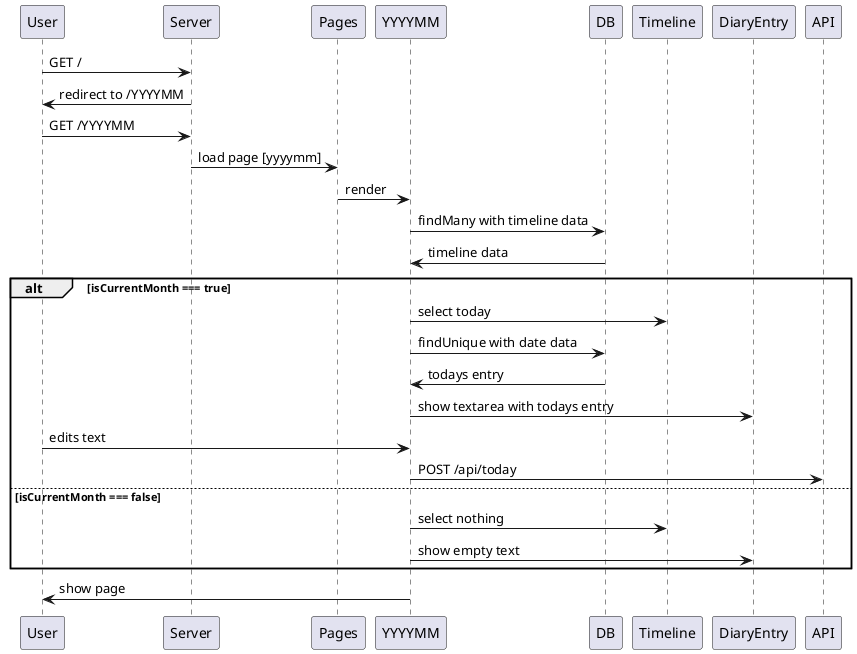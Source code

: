 @startuml
'https://plantuml.com/sequence-diagram

User -> Server: GET /
Server -> User: redirect to /YYYYMM

User -> Server: GET /YYYYMM
Server -> Pages: load page [yyyymm]
Pages -> YYYYMM: render
YYYYMM -> DB: findMany with timeline data
DB -> YYYYMM: timeline data

alt isCurrentMonth === true
    YYYYMM -> Timeline: select today
    YYYYMM -> DB: findUnique with date data
    DB -> YYYYMM: todays entry
    YYYYMM -> DiaryEntry: show textarea with todays entry
    User -> YYYYMM: edits text
    YYYYMM -> API: POST /api/today
else isCurrentMonth === false
    YYYYMM -> Timeline: select nothing
    YYYYMM -> DiaryEntry: show empty text
end

YYYYMM -> User: show page
@enduml

@startuml
'https://plantuml.com/sequence-diagram
User -> Server: GET /YYYYMMDD
Server -> Pages: load page [yyyymmdd]
Pages -> YYYYMMDD: render
YYYYMMDD -> API: GET /api/YYYYMM
API -> YYYYMMDD: timeline data

YYYYMMDD -> Timeline: select YYYYMMDD
YYYYMMDD -> API: GET /api/YYYYMMDD
API -> YYYYMMDD: date entry

alt isToday === true
    YYYYMMDD -> DiaryEntry: show textarea
else isToday === false
    alt isFuture === true
        YYYYMMDD -> DiaryEntry: show 404
    end
    YYYYMMDD -> DiaryEntry: show just text of date entry
end

YYYYMMDD -> User: show page
@enduml